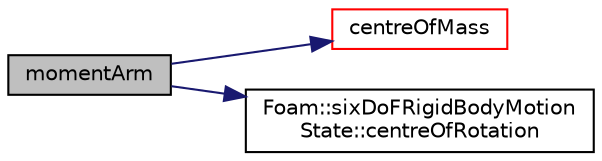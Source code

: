 digraph "momentArm"
{
  bgcolor="transparent";
  edge [fontname="Helvetica",fontsize="10",labelfontname="Helvetica",labelfontsize="10"];
  node [fontname="Helvetica",fontsize="10",shape=record];
  rankdir="LR";
  Node1 [label="momentArm",height=0.2,width=0.4,color="black", fillcolor="grey75", style="filled", fontcolor="black"];
  Node1 -> Node2 [color="midnightblue",fontsize="10",style="solid",fontname="Helvetica"];
  Node2 [label="centreOfMass",height=0.2,width=0.4,color="red",URL="$a02391.html#a489e7288b24e3b775ad459374dd79753",tooltip="Return the current centre of mass. "];
  Node1 -> Node3 [color="midnightblue",fontsize="10",style="solid",fontname="Helvetica"];
  Node3 [label="Foam::sixDoFRigidBodyMotion\lState::centreOfRotation",height=0.2,width=0.4,color="black",URL="$a02395.html#a2f8c6ae8506d71aa8038ba4a8f62ce3f",tooltip="Return access to the centre of mass. "];
}
